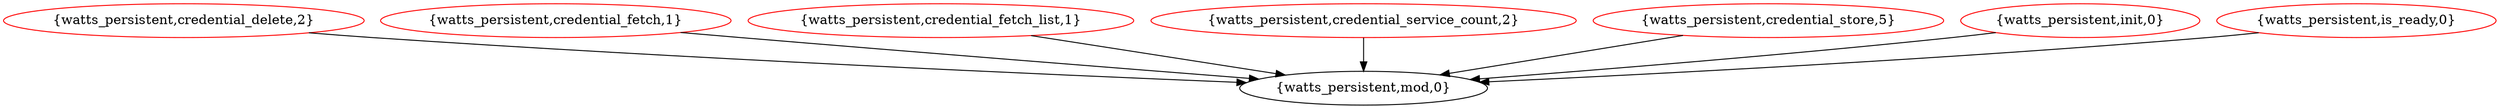 digraph CG {"{watts_persistent,credential_delete,2}" [width=3.300000 heigth=0.400000 color=red ];
"{watts_persistent,credential_fetch,1}" [width=3.300000 heigth=0.400000 color=red ];
"{watts_persistent,credential_fetch_list,1}" [width=3.850000 heigth=0.400000 color=red ];
"{watts_persistent,credential_service_count,2}" [width=3.850000 heigth=0.400000 color=red ];
"{watts_persistent,credential_store,5}" [width=3.300000 heigth=0.400000 color=red ];
"{watts_persistent,init,0}" [width=2.200000 heigth=0.400000 color=red ];
"{watts_persistent,is_ready,0}" [width=2.750000 heigth=0.400000 color=red ];
"{watts_persistent,mod,0}" [width=2.200000 heigth=0.400000 ];
"{watts_persistent,credential_service_count,2}" -> "{watts_persistent,mod,0}" [];
"{watts_persistent,credential_delete,2}" -> "{watts_persistent,mod,0}" [];
"{watts_persistent,is_ready,0}" -> "{watts_persistent,mod,0}" [];
"{watts_persistent,credential_store,5}" -> "{watts_persistent,mod,0}" [];
"{watts_persistent,credential_fetch_list,1}" -> "{watts_persistent,mod,0}" [];
"{watts_persistent,credential_fetch,1}" -> "{watts_persistent,mod,0}" [];
"{watts_persistent,init,0}" -> "{watts_persistent,mod,0}" [];
graph [CG=CG]}